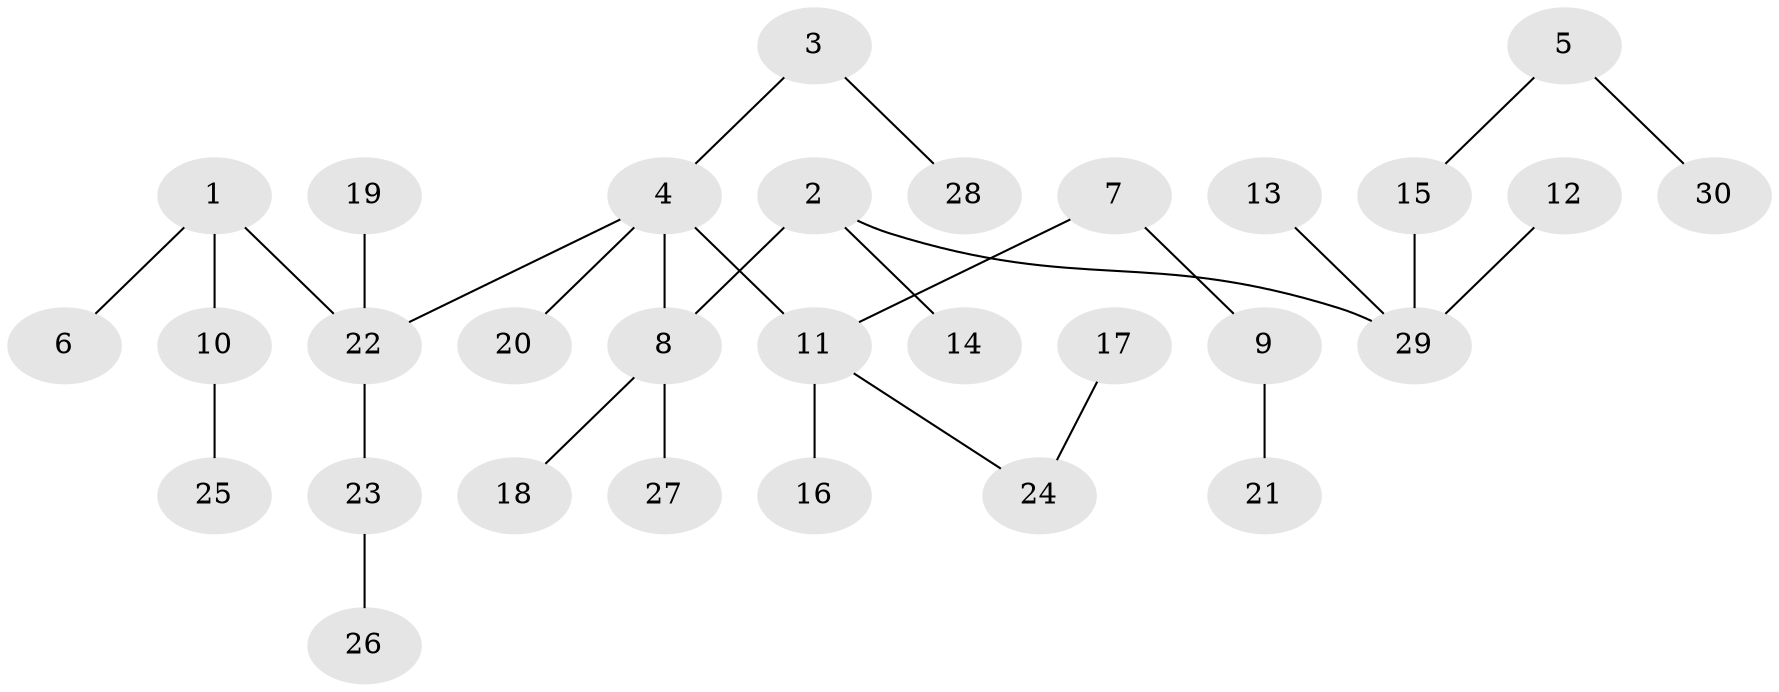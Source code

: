 // original degree distribution, {5: 0.05, 2: 0.2833333333333333, 6: 0.016666666666666666, 4: 0.03333333333333333, 3: 0.15, 1: 0.4666666666666667}
// Generated by graph-tools (version 1.1) at 2025/02/03/09/25 03:02:26]
// undirected, 30 vertices, 29 edges
graph export_dot {
graph [start="1"]
  node [color=gray90,style=filled];
  1;
  2;
  3;
  4;
  5;
  6;
  7;
  8;
  9;
  10;
  11;
  12;
  13;
  14;
  15;
  16;
  17;
  18;
  19;
  20;
  21;
  22;
  23;
  24;
  25;
  26;
  27;
  28;
  29;
  30;
  1 -- 6 [weight=1.0];
  1 -- 10 [weight=1.0];
  1 -- 22 [weight=1.0];
  2 -- 8 [weight=1.0];
  2 -- 14 [weight=1.0];
  2 -- 29 [weight=1.0];
  3 -- 4 [weight=1.0];
  3 -- 28 [weight=1.0];
  4 -- 8 [weight=1.0];
  4 -- 11 [weight=1.0];
  4 -- 20 [weight=1.0];
  4 -- 22 [weight=1.0];
  5 -- 15 [weight=1.0];
  5 -- 30 [weight=1.0];
  7 -- 9 [weight=1.0];
  7 -- 11 [weight=1.0];
  8 -- 18 [weight=1.0];
  8 -- 27 [weight=1.0];
  9 -- 21 [weight=1.0];
  10 -- 25 [weight=1.0];
  11 -- 16 [weight=1.0];
  11 -- 24 [weight=1.0];
  12 -- 29 [weight=1.0];
  13 -- 29 [weight=1.0];
  15 -- 29 [weight=1.0];
  17 -- 24 [weight=1.0];
  19 -- 22 [weight=1.0];
  22 -- 23 [weight=1.0];
  23 -- 26 [weight=1.0];
}
